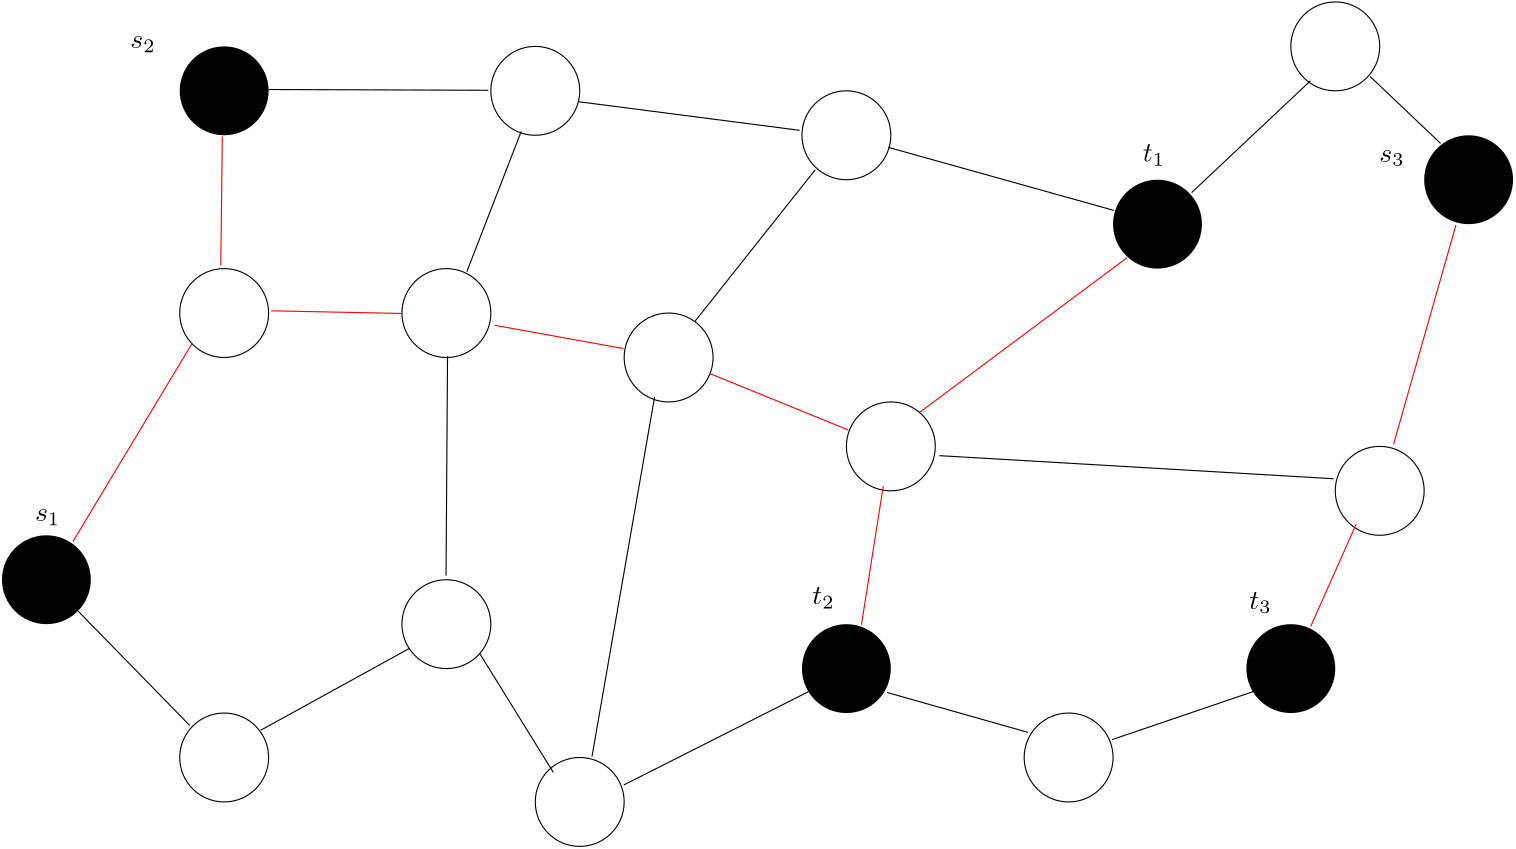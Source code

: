 <?xml version="1.0"?>
<!DOCTYPE ipe SYSTEM "ipe.dtd">
<ipe version="70206" creator="Ipe 7.2.11">
<info created="D:20190404100521" modified="D:20190404100521"/>
<ipestyle name="basic">
<symbol name="arrow/arc(spx)">
<path stroke="sym-stroke" fill="sym-stroke" pen="sym-pen">
0 0 m
-1 0.333 l
-1 -0.333 l
h
</path>
</symbol>
<symbol name="arrow/farc(spx)">
<path stroke="sym-stroke" fill="white" pen="sym-pen">
0 0 m
-1 0.333 l
-1 -0.333 l
h
</path>
</symbol>
<symbol name="arrow/ptarc(spx)">
<path stroke="sym-stroke" fill="sym-stroke" pen="sym-pen">
0 0 m
-1 0.333 l
-0.8 0 l
-1 -0.333 l
h
</path>
</symbol>
<symbol name="arrow/fptarc(spx)">
<path stroke="sym-stroke" fill="white" pen="sym-pen">
0 0 m
-1 0.333 l
-0.8 0 l
-1 -0.333 l
h
</path>
</symbol>
<symbol name="mark/circle(sx)" transformations="translations">
<path fill="sym-stroke">
0.6 0 0 0.6 0 0 e
0.4 0 0 0.4 0 0 e
</path>
</symbol>
<symbol name="mark/disk(sx)" transformations="translations">
<path fill="sym-stroke">
0.6 0 0 0.6 0 0 e
</path>
</symbol>
<symbol name="mark/fdisk(sfx)" transformations="translations">
<group>
<path fill="sym-fill">
0.5 0 0 0.5 0 0 e
</path>
<path fill="sym-stroke" fillrule="eofill">
0.6 0 0 0.6 0 0 e
0.4 0 0 0.4 0 0 e
</path>
</group>
</symbol>
<symbol name="mark/box(sx)" transformations="translations">
<path fill="sym-stroke" fillrule="eofill">
-0.6 -0.6 m
0.6 -0.6 l
0.6 0.6 l
-0.6 0.6 l
h
-0.4 -0.4 m
0.4 -0.4 l
0.4 0.4 l
-0.4 0.4 l
h
</path>
</symbol>
<symbol name="mark/square(sx)" transformations="translations">
<path fill="sym-stroke">
-0.6 -0.6 m
0.6 -0.6 l
0.6 0.6 l
-0.6 0.6 l
h
</path>
</symbol>
<symbol name="mark/fsquare(sfx)" transformations="translations">
<group>
<path fill="sym-fill">
-0.5 -0.5 m
0.5 -0.5 l
0.5 0.5 l
-0.5 0.5 l
h
</path>
<path fill="sym-stroke" fillrule="eofill">
-0.6 -0.6 m
0.6 -0.6 l
0.6 0.6 l
-0.6 0.6 l
h
-0.4 -0.4 m
0.4 -0.4 l
0.4 0.4 l
-0.4 0.4 l
h
</path>
</group>
</symbol>
<symbol name="mark/cross(sx)" transformations="translations">
<group>
<path fill="sym-stroke">
-0.43 -0.57 m
0.57 0.43 l
0.43 0.57 l
-0.57 -0.43 l
h
</path>
<path fill="sym-stroke">
-0.43 0.57 m
0.57 -0.43 l
0.43 -0.57 l
-0.57 0.43 l
h
</path>
</group>
</symbol>
<symbol name="arrow/fnormal(spx)">
<path stroke="sym-stroke" fill="white" pen="sym-pen">
0 0 m
-1 0.333 l
-1 -0.333 l
h
</path>
</symbol>
<symbol name="arrow/pointed(spx)">
<path stroke="sym-stroke" fill="sym-stroke" pen="sym-pen">
0 0 m
-1 0.333 l
-0.8 0 l
-1 -0.333 l
h
</path>
</symbol>
<symbol name="arrow/fpointed(spx)">
<path stroke="sym-stroke" fill="white" pen="sym-pen">
0 0 m
-1 0.333 l
-0.8 0 l
-1 -0.333 l
h
</path>
</symbol>
<symbol name="arrow/linear(spx)">
<path stroke="sym-stroke" pen="sym-pen">
-1 0.333 m
0 0 l
-1 -0.333 l
</path>
</symbol>
<symbol name="arrow/fdouble(spx)">
<path stroke="sym-stroke" fill="white" pen="sym-pen">
0 0 m
-1 0.333 l
-1 -0.333 l
h
-1 0 m
-2 0.333 l
-2 -0.333 l
h
</path>
</symbol>
<symbol name="arrow/double(spx)">
<path stroke="sym-stroke" fill="sym-stroke" pen="sym-pen">
0 0 m
-1 0.333 l
-1 -0.333 l
h
-1 0 m
-2 0.333 l
-2 -0.333 l
h
</path>
</symbol>
<pen name="heavier" value="0.8"/>
<pen name="fat" value="1.2"/>
<pen name="ultrafat" value="2"/>
<symbolsize name="large" value="5"/>
<symbolsize name="small" value="2"/>
<symbolsize name="tiny" value="1.1"/>
<arrowsize name="large" value="10"/>
<arrowsize name="small" value="5"/>
<arrowsize name="tiny" value="3"/>
<color name="red" value="1 0 0"/>
<color name="green" value="0 1 0"/>
<color name="blue" value="0 0 1"/>
<color name="yellow" value="1 1 0"/>
<color name="orange" value="1 0.647 0"/>
<color name="gold" value="1 0.843 0"/>
<color name="purple" value="0.627 0.125 0.941"/>
<color name="gray" value="0.745"/>
<color name="brown" value="0.647 0.165 0.165"/>
<color name="navy" value="0 0 0.502"/>
<color name="pink" value="1 0.753 0.796"/>
<color name="seagreen" value="0.18 0.545 0.341"/>
<color name="turquoise" value="0.251 0.878 0.816"/>
<color name="violet" value="0.933 0.51 0.933"/>
<color name="darkblue" value="0 0 0.545"/>
<color name="darkcyan" value="0 0.545 0.545"/>
<color name="darkgray" value="0.663"/>
<color name="darkgreen" value="0 0.392 0"/>
<color name="darkmagenta" value="0.545 0 0.545"/>
<color name="darkorange" value="1 0.549 0"/>
<color name="darkred" value="0.545 0 0"/>
<color name="lightblue" value="0.678 0.847 0.902"/>
<color name="lightcyan" value="0.878 1 1"/>
<color name="lightgray" value="0.827"/>
<color name="lightgreen" value="0.565 0.933 0.565"/>
<color name="lightyellow" value="1 1 0.878"/>
<dashstyle name="dashed" value="[4] 0"/>
<dashstyle name="dotted" value="[1 3] 0"/>
<dashstyle name="dash dotted" value="[4 2 1 2] 0"/>
<dashstyle name="dash dot dotted" value="[4 2 1 2 1 2] 0"/>
<textsize name="large" value="\large"/>
<textsize name="Large" value="\Large"/>
<textsize name="LARGE" value="\LARGE"/>
<textsize name="huge" value="\huge"/>
<textsize name="Huge" value="\Huge"/>
<textsize name="small" value="\small"/>
<textsize name="footnote" value="\footnotesize"/>
<textsize name="tiny" value="\tiny"/>
<textstyle name="center" begin="\begin{center}" end="\end{center}"/>
<textstyle name="itemize" begin="\begin{itemize}" end="\end{itemize}"/>
<textstyle name="item" begin="\begin{itemize}\item{}" end="\end{itemize}"/>
<gridsize name="4 pts" value="4"/>
<gridsize name="8 pts (~3 mm)" value="8"/>
<gridsize name="16 pts (~6 mm)" value="16"/>
<gridsize name="32 pts (~12 mm)" value="32"/>
<gridsize name="10 pts (~3.5 mm)" value="10"/>
<gridsize name="20 pts (~7 mm)" value="20"/>
<gridsize name="14 pts (~5 mm)" value="14"/>
<gridsize name="28 pts (~10 mm)" value="28"/>
<gridsize name="56 pts (~20 mm)" value="56"/>
<anglesize name="90 deg" value="90"/>
<anglesize name="60 deg" value="60"/>
<anglesize name="45 deg" value="45"/>
<anglesize name="30 deg" value="30"/>
<anglesize name="22.5 deg" value="22.5"/>
<opacity name="10%" value="0.1"/>
<opacity name="30%" value="0.3"/>
<opacity name="50%" value="0.5"/>
<opacity name="75%" value="0.75"/>
<tiling name="falling" angle="-60" step="4" width="1"/>
<tiling name="rising" angle="30" step="4" width="1"/>
</ipestyle>
<page>
<layer name="alpha"/>
<view layers="alpha" active="alpha"/>
<path layer="alpha" fill="black">
16 0 0 16 96 800 e
</path>
<path stroke="black">
16 0 0 16 96 720 e
</path>
<path fill="black">
16 0 0 16 32 624 e
</path>
<path stroke="black">
16 0 0 16 96 560 e
</path>
<path stroke="black">
16 0 0 16 176 608 e
</path>
<path stroke="black">
16 0 0 16 176 720 e
</path>
<path stroke="black">
16 0 0 16 208 800 e
</path>
<path stroke="black">
16 0 0 16 320 784 e
</path>
<path fill="black">
16 0 0 16 432 752 e
</path>
<path stroke="black">
16 0 0 16 496 816 e
</path>
<path fill="black">
16 0 0 16 544 768 e
</path>
<path stroke="black">
16 0 0 16 512 656 e
</path>
<path stroke="black">
16 0 0 16 336 672 e
</path>
<path stroke="black">
16 0 0 16 256 704 e
</path>
<path stroke="black">
16 0 0 16 224 544 e
</path>
<path fill="black">
16 0 0 16 320 592 e
</path>
<path stroke="black">
16 0 0 16 400 560 e
</path>
<path fill="black">
16 0 0 16 480 592 e
</path>
<path stroke="black">
111.911 800.478 m
191.089 800.197 l
</path>
<path stroke="red">
95.3331 783.553 m
94.7806 737.134 l
</path>
<path stroke="red">
41.593 637.78 m
84.4829 709.125 l
</path>
<path stroke="red">
112.958 720.806 m
159.998 719.859 l
</path>
<path stroke="black">
202.952 785.435 m
183.356 734.882 l
</path>
<path stroke="black">
223.623 796.071 m
303.125 785.785 l
</path>
<path stroke="black">
335.12 779.635 m
416.28 756.957 l
</path>
<path stroke="black">
444.278 763.371 m
487.09 803.626 l
</path>
<path stroke="black">
508.524 805.178 m
533.914 781.059 l
533.914 781.059 l
</path>
<path stroke="red">
539.45 751.716 m
516.978 672.757 l
</path>
<path stroke="red">
503.515 643.98 m
487.151 607.19 l
487.151 607.19 l
</path>
<path stroke="black">
495.43 660.344 m
353.475 668.665 l
</path>
<path stroke="red">
346.481 684.332 m
421.036 739.944 l
</path>
<path stroke="red">
270.958 698.178 m
320.689 677.902 l
</path>
<path stroke="black">
265.488 717.024 m
308.775 771.57 l
308.775 771.57 l
</path>
<path stroke="red">
193.349 715.6 m
239.773 707.21 l
</path>
<path stroke="black">
43.4365 612.684 m
83.6306 571.496 l
</path>
<path stroke="black">
109.146 569.811 m
162.678 599.28 l
</path>
<path stroke="black">
175.871 625.508 m
176.415 704.467 l
176.415 704.467 l
</path>
<path stroke="black">
228.409 560.318 m
250.959 689.843 l
</path>
<path stroke="black">
187.965 597.483 m
214.505 554.613 l
</path>
<path stroke="black">
239.848 550.109 m
306.795 583.937 l
</path>
<path stroke="black">
334.64 583.401 m
385.343 569.047 l
</path>
<path stroke="black">
415.656 566.44 m
467.086 583.951 l
</path>
<path stroke="red">
325.417 607.792 m
333.285 657.792 l
</path>
<text transformations="translations" pos="62.18 815.401" stroke="black" type="label" width="9.139" height="4.294" depth="1.49" valign="baseline" style="math">s_2</text>
<text matrix="1 0 0 1 7.19645 -7.14647" transformations="translations" pos="20.6616 652.251" stroke="black" type="label" width="9.139" height="4.294" depth="1.49" valign="baseline" style="math">s_1</text>
<text matrix="1 0 0 1 9.71743 -7.53239" transformations="translations" pos="298.011 622.679" stroke="black" type="label" width="8.067" height="6.132" depth="1.49" valign="baseline" style="math">t_2</text>
<text matrix="1 0 0 1 10.2366 -12.1385" transformations="translations" pos="416.461 786.679" stroke="black" type="label" width="8.067" height="6.132" depth="1.49" valign="baseline" style="math">t_1</text>
<text transformations="translations" pos="511.855 774.396" stroke="black" type="label" width="9.139" height="4.294" depth="1.49" valign="baseline" style="math">s_3</text>
<text matrix="1 0 0 1 8.95114 -10.0228" transformations="translations" pos="456.088 623.426" stroke="black" type="label" width="8.067" height="6.132" depth="1.49" valign="baseline" style="math">t_3</text>
</page>
</ipe>
